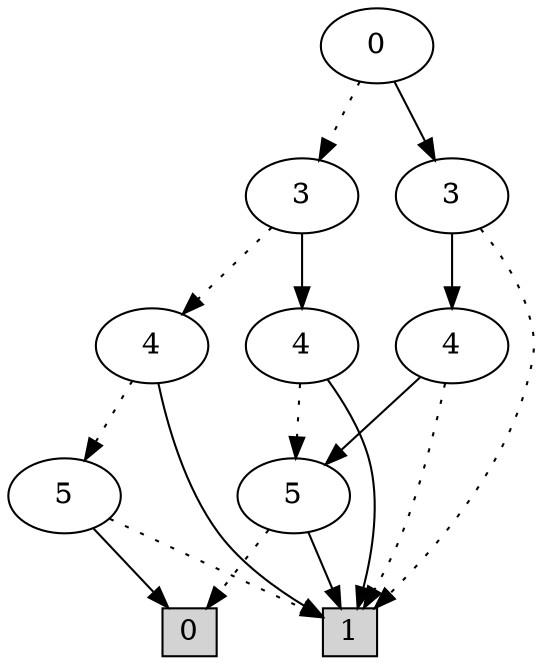digraph G {
0 [shape=box, label="0", style=filled, shape=box, height=0.3, width=0.3];
1 [shape=box, label="1", style=filled, shape=box, height=0.3, width=0.3];
278 [label="0"];
278 -> 217 [style=dotted];
278 -> 277 [style=filled];
217 [label="3"];
217 -> 213 [style=dotted];
217 -> 202 [style=filled];
213 [label="4"];
213 -> 13 [style=dotted];
213 -> 1 [style=filled];
13 [label="5"];
13 -> 1 [style=dotted];
13 -> 0 [style=filled];
202 [label="4"];
202 -> 12 [style=dotted];
202 -> 1 [style=filled];
12 [label="5"];
12 -> 0 [style=dotted];
12 -> 1 [style=filled];
277 [label="3"];
277 -> 1 [style=dotted];
277 -> 225 [style=filled];
225 [label="4"];
225 -> 1 [style=dotted];
225 -> 12 [style=filled];
}
